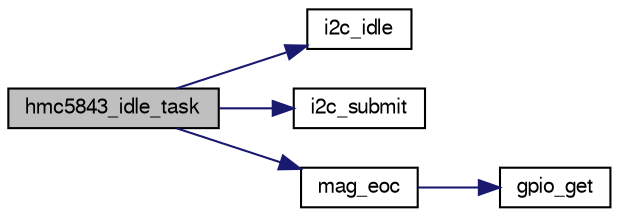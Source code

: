 digraph "hmc5843_idle_task"
{
  edge [fontname="FreeSans",fontsize="10",labelfontname="FreeSans",labelfontsize="10"];
  node [fontname="FreeSans",fontsize="10",shape=record];
  rankdir="LR";
  Node1 [label="hmc5843_idle_task",height=0.2,width=0.4,color="black", fillcolor="grey75", style="filled", fontcolor="black"];
  Node1 -> Node2 [color="midnightblue",fontsize="10",style="solid",fontname="FreeSans"];
  Node2 [label="i2c_idle",height=0.2,width=0.4,color="black", fillcolor="white", style="filled",URL="$group__i2c.html#ga5ca96421128d944b576fe84bfce9b0c7",tooltip="Check if I2C bus is idle. "];
  Node1 -> Node3 [color="midnightblue",fontsize="10",style="solid",fontname="FreeSans"];
  Node3 [label="i2c_submit",height=0.2,width=0.4,color="black", fillcolor="white", style="filled",URL="$group__i2c.html#ga4eed48e542a9c71b93372f5a38d7e367",tooltip="Submit a I2C transaction. "];
  Node1 -> Node4 [color="midnightblue",fontsize="10",style="solid",fontname="FreeSans"];
  Node4 [label="mag_eoc",height=0.2,width=0.4,color="black", fillcolor="white", style="filled",URL="$stm32_2peripherals_2hmc5843__arch_8h.html#acd369327ebe1b867cebf4b3dc17bd37d"];
  Node4 -> Node5 [color="midnightblue",fontsize="10",style="solid",fontname="FreeSans"];
  Node5 [label="gpio_get",height=0.2,width=0.4,color="black", fillcolor="white", style="filled",URL="$chibios_2mcu__periph_2gpio__arch_8h.html#afd6403990094d8cd6010b2e641a977da",tooltip="Get level of a gpio. "];
}
